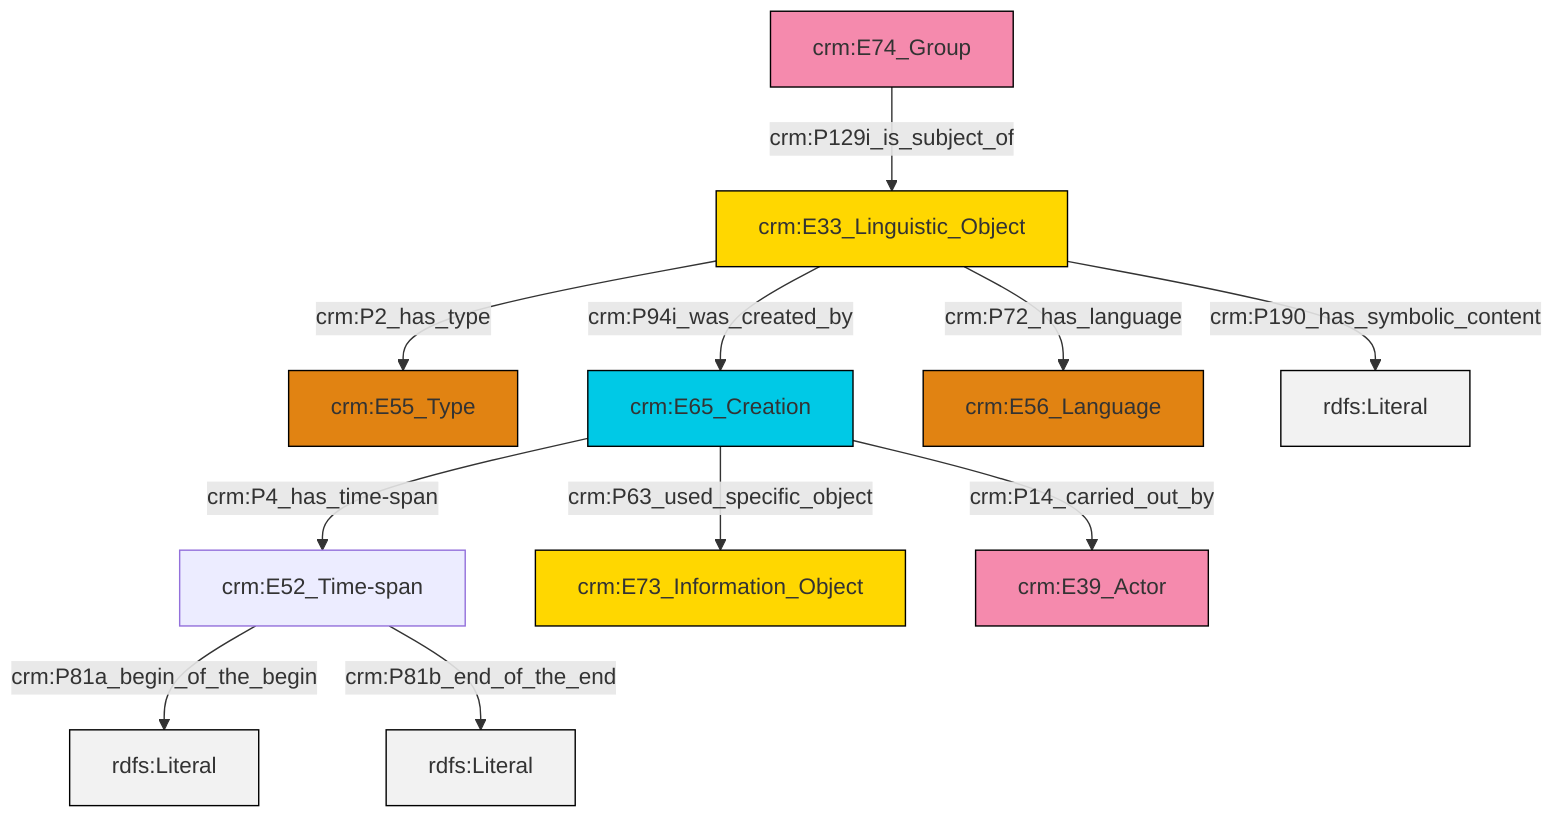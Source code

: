 graph TD
classDef Literal fill:#f2f2f2,stroke:#000000;
classDef CRM_Entity fill:#FFFFFF,stroke:#000000;
classDef Temporal_Entity fill:#00C9E6, stroke:#000000;
classDef Type fill:#E18312, stroke:#000000;
classDef Time-Span fill:#2C9C91, stroke:#000000;
classDef Appellation fill:#FFEB7F, stroke:#000000;
classDef Place fill:#008836, stroke:#000000;
classDef Persistent_Item fill:#B266B2, stroke:#000000;
classDef Conceptual_Object fill:#FFD700, stroke:#000000;
classDef Physical_Thing fill:#D2B48C, stroke:#000000;
classDef Actor fill:#f58aad, stroke:#000000;
classDef PC_Classes fill:#4ce600, stroke:#000000;
classDef Multi fill:#cccccc,stroke:#000000;

2["crm:E33_Linguistic_Object"]:::Conceptual_Object -->|crm:P2_has_type| 3["crm:E55_Type"]:::Type
4["crm:E52_Time-span"]:::Default -->|crm:P81a_begin_of_the_begin| 9[rdfs:Literal]:::Literal
4["crm:E52_Time-span"]:::Default -->|crm:P81b_end_of_the_end| 12[rdfs:Literal]:::Literal
7["crm:E65_Creation"]:::Temporal_Entity -->|crm:P63_used_specific_object| 13["crm:E73_Information_Object"]:::Conceptual_Object
2["crm:E33_Linguistic_Object"]:::Conceptual_Object -->|crm:P72_has_language| 10["crm:E56_Language"]:::Type
0["crm:E74_Group"]:::Actor -->|crm:P129i_is_subject_of| 2["crm:E33_Linguistic_Object"]:::Conceptual_Object
7["crm:E65_Creation"]:::Temporal_Entity -->|crm:P14_carried_out_by| 15["crm:E39_Actor"]:::Actor
2["crm:E33_Linguistic_Object"]:::Conceptual_Object -->|crm:P94i_was_created_by| 7["crm:E65_Creation"]:::Temporal_Entity
2["crm:E33_Linguistic_Object"]:::Conceptual_Object -->|crm:P190_has_symbolic_content| 17[rdfs:Literal]:::Literal
7["crm:E65_Creation"]:::Temporal_Entity -->|crm:P4_has_time-span| 4["crm:E52_Time-span"]:::Default